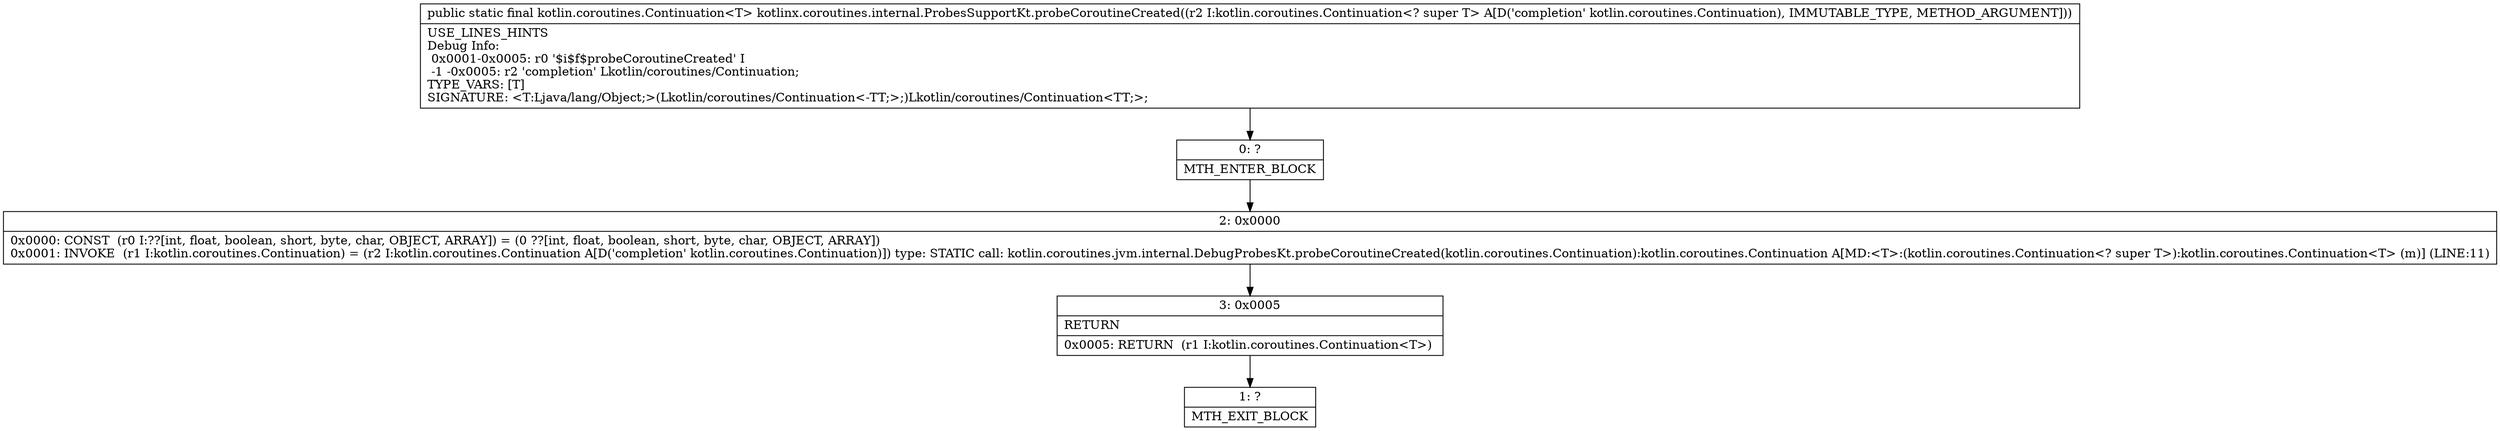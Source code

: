 digraph "CFG forkotlinx.coroutines.internal.ProbesSupportKt.probeCoroutineCreated(Lkotlin\/coroutines\/Continuation;)Lkotlin\/coroutines\/Continuation;" {
Node_0 [shape=record,label="{0\:\ ?|MTH_ENTER_BLOCK\l}"];
Node_2 [shape=record,label="{2\:\ 0x0000|0x0000: CONST  (r0 I:??[int, float, boolean, short, byte, char, OBJECT, ARRAY]) = (0 ??[int, float, boolean, short, byte, char, OBJECT, ARRAY]) \l0x0001: INVOKE  (r1 I:kotlin.coroutines.Continuation) = (r2 I:kotlin.coroutines.Continuation A[D('completion' kotlin.coroutines.Continuation)]) type: STATIC call: kotlin.coroutines.jvm.internal.DebugProbesKt.probeCoroutineCreated(kotlin.coroutines.Continuation):kotlin.coroutines.Continuation A[MD:\<T\>:(kotlin.coroutines.Continuation\<? super T\>):kotlin.coroutines.Continuation\<T\> (m)] (LINE:11)\l}"];
Node_3 [shape=record,label="{3\:\ 0x0005|RETURN\l|0x0005: RETURN  (r1 I:kotlin.coroutines.Continuation\<T\>) \l}"];
Node_1 [shape=record,label="{1\:\ ?|MTH_EXIT_BLOCK\l}"];
MethodNode[shape=record,label="{public static final kotlin.coroutines.Continuation\<T\> kotlinx.coroutines.internal.ProbesSupportKt.probeCoroutineCreated((r2 I:kotlin.coroutines.Continuation\<? super T\> A[D('completion' kotlin.coroutines.Continuation), IMMUTABLE_TYPE, METHOD_ARGUMENT]))  | USE_LINES_HINTS\lDebug Info:\l  0x0001\-0x0005: r0 '$i$f$probeCoroutineCreated' I\l  \-1 \-0x0005: r2 'completion' Lkotlin\/coroutines\/Continuation;\lTYPE_VARS: [T]\lSIGNATURE: \<T:Ljava\/lang\/Object;\>(Lkotlin\/coroutines\/Continuation\<\-TT;\>;)Lkotlin\/coroutines\/Continuation\<TT;\>;\l}"];
MethodNode -> Node_0;Node_0 -> Node_2;
Node_2 -> Node_3;
Node_3 -> Node_1;
}

